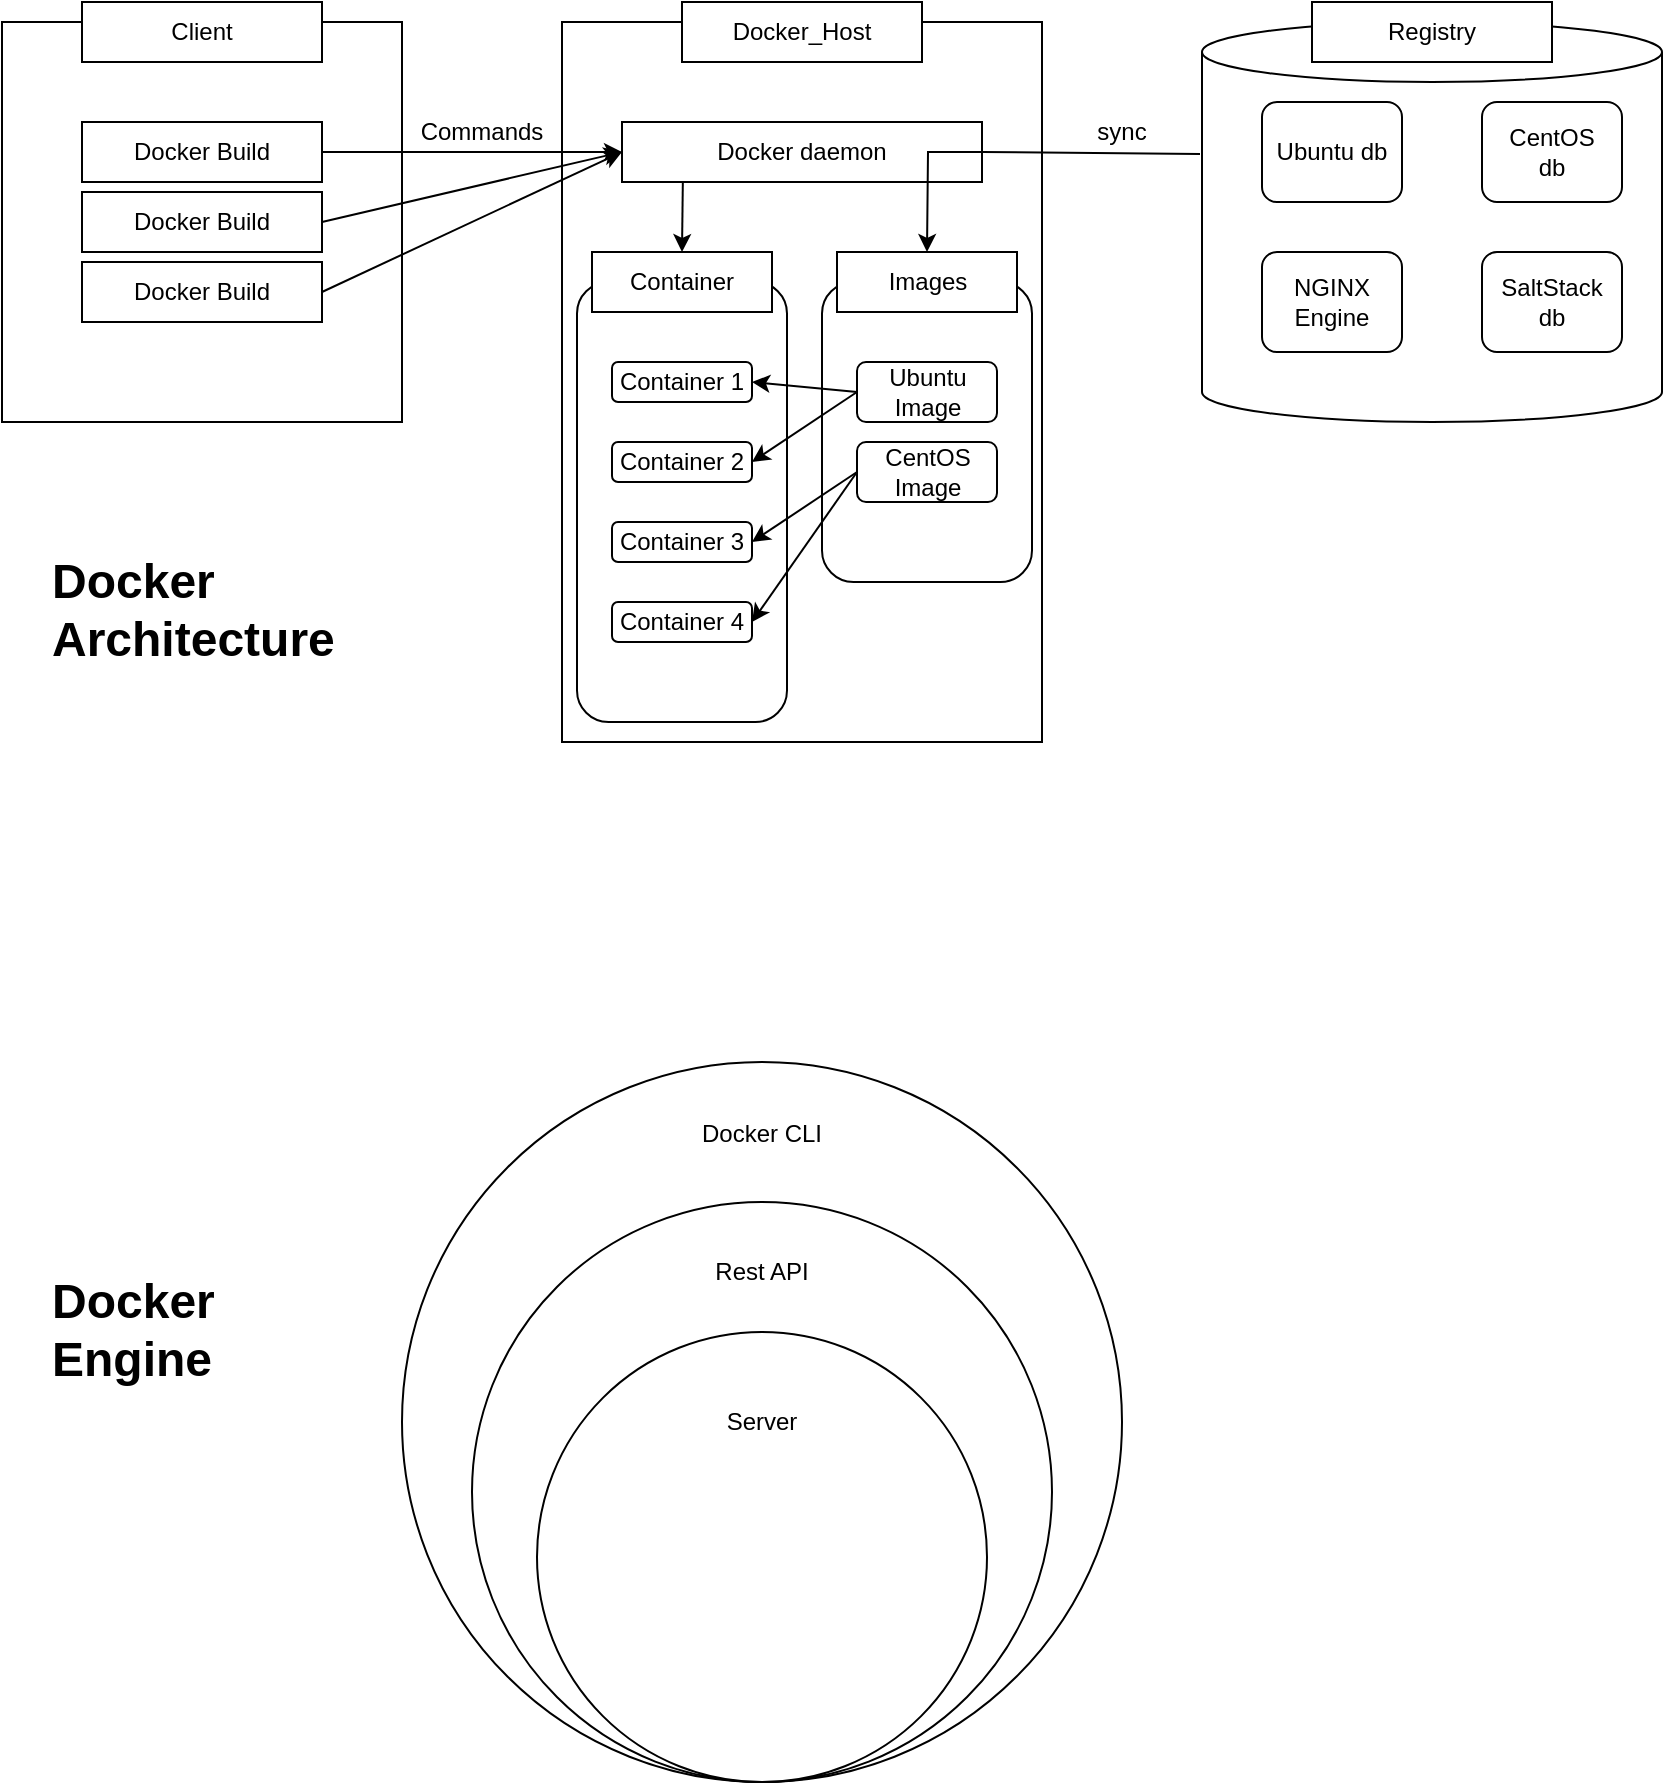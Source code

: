 <mxfile version="20.2.3" type="github">
  <diagram id="zN9layMrW8ZE2Ge-d0zk" name="Page-1">
    <mxGraphModel dx="1221" dy="681" grid="1" gridSize="10" guides="1" tooltips="1" connect="1" arrows="1" fold="1" page="1" pageScale="1" pageWidth="850" pageHeight="1100" math="0" shadow="0">
      <root>
        <mxCell id="0" />
        <mxCell id="1" parent="0" />
        <mxCell id="B8tICJD2nGcjvCdbVtIU-51" value="" style="shape=cylinder3;whiteSpace=wrap;html=1;boundedLbl=1;backgroundOutline=1;size=15;" vertex="1" parent="1">
          <mxGeometry x="640" y="80" width="230" height="200" as="geometry" />
        </mxCell>
        <mxCell id="B8tICJD2nGcjvCdbVtIU-1" value="" style="whiteSpace=wrap;html=1;aspect=fixed;" vertex="1" parent="1">
          <mxGeometry x="40" y="80" width="200" height="200" as="geometry" />
        </mxCell>
        <mxCell id="B8tICJD2nGcjvCdbVtIU-3" value="" style="rounded=0;whiteSpace=wrap;html=1;" vertex="1" parent="1">
          <mxGeometry x="320" y="80" width="240" height="360" as="geometry" />
        </mxCell>
        <mxCell id="B8tICJD2nGcjvCdbVtIU-5" value="Client" style="rounded=0;whiteSpace=wrap;html=1;" vertex="1" parent="1">
          <mxGeometry x="80" y="70" width="120" height="30" as="geometry" />
        </mxCell>
        <mxCell id="B8tICJD2nGcjvCdbVtIU-6" value="Docker_&lt;span style=&quot;color: rgba(0, 0, 0, 0); font-family: monospace; font-size: 0px; text-align: start;&quot;&gt;%3CmxGraphModel%3E%3Croot%3E%3CmxCell%20id%3D%220%22%2F%3E%3CmxCell%20id%3D%221%22%20parent%3D%220%22%2F%3E%3CmxCell%20id%3D%222%22%20value%3D%22Client%22%20style%3D%22rounded%3D0%3BwhiteSpace%3Dwrap%3Bhtml%3D1%3B%22%20vertex%3D%221%22%20parent%3D%221%22%3E%3CmxGeometry%20x%3D%2250%22%20y%3D%2270%22%20width%3D%22120%22%20height%3D%2230%22%20as%3D%22geometry%22%2F%3E%3C%2FmxCell%3E%3C%2Froot%3E%3C%2FmxGraphModel%3E&lt;/span&gt;Host" style="rounded=0;whiteSpace=wrap;html=1;" vertex="1" parent="1">
          <mxGeometry x="380" y="70" width="120" height="30" as="geometry" />
        </mxCell>
        <mxCell id="B8tICJD2nGcjvCdbVtIU-7" value="Registry" style="rounded=0;whiteSpace=wrap;html=1;" vertex="1" parent="1">
          <mxGeometry x="695" y="70" width="120" height="30" as="geometry" />
        </mxCell>
        <mxCell id="B8tICJD2nGcjvCdbVtIU-9" value="Docker Build" style="rounded=0;whiteSpace=wrap;html=1;" vertex="1" parent="1">
          <mxGeometry x="80" y="130" width="120" height="30" as="geometry" />
        </mxCell>
        <mxCell id="B8tICJD2nGcjvCdbVtIU-10" value="Docker Build" style="rounded=0;whiteSpace=wrap;html=1;" vertex="1" parent="1">
          <mxGeometry x="80" y="165" width="120" height="30" as="geometry" />
        </mxCell>
        <mxCell id="B8tICJD2nGcjvCdbVtIU-11" value="Docker Build" style="rounded=0;whiteSpace=wrap;html=1;" vertex="1" parent="1">
          <mxGeometry x="80" y="200" width="120" height="30" as="geometry" />
        </mxCell>
        <mxCell id="B8tICJD2nGcjvCdbVtIU-12" value="Docker daemon" style="rounded=0;whiteSpace=wrap;html=1;" vertex="1" parent="1">
          <mxGeometry x="350" y="130" width="180" height="30" as="geometry" />
        </mxCell>
        <mxCell id="B8tICJD2nGcjvCdbVtIU-15" value="" style="rounded=1;whiteSpace=wrap;html=1;" vertex="1" parent="1">
          <mxGeometry x="327.5" y="210" width="105" height="220" as="geometry" />
        </mxCell>
        <mxCell id="B8tICJD2nGcjvCdbVtIU-13" value="Container" style="rounded=0;whiteSpace=wrap;html=1;" vertex="1" parent="1">
          <mxGeometry x="335" y="195" width="90" height="30" as="geometry" />
        </mxCell>
        <mxCell id="B8tICJD2nGcjvCdbVtIU-17" value="" style="rounded=1;whiteSpace=wrap;html=1;" vertex="1" parent="1">
          <mxGeometry x="450" y="210" width="105" height="150" as="geometry" />
        </mxCell>
        <mxCell id="B8tICJD2nGcjvCdbVtIU-18" value="Images" style="rounded=0;whiteSpace=wrap;html=1;" vertex="1" parent="1">
          <mxGeometry x="457.5" y="195" width="90" height="30" as="geometry" />
        </mxCell>
        <mxCell id="B8tICJD2nGcjvCdbVtIU-20" value="Container 1" style="rounded=1;whiteSpace=wrap;html=1;" vertex="1" parent="1">
          <mxGeometry x="345" y="250" width="70" height="20" as="geometry" />
        </mxCell>
        <mxCell id="B8tICJD2nGcjvCdbVtIU-21" value="Container 2" style="rounded=1;whiteSpace=wrap;html=1;" vertex="1" parent="1">
          <mxGeometry x="345" y="290" width="70" height="20" as="geometry" />
        </mxCell>
        <mxCell id="B8tICJD2nGcjvCdbVtIU-22" value="Container 3" style="rounded=1;whiteSpace=wrap;html=1;" vertex="1" parent="1">
          <mxGeometry x="345" y="330" width="70" height="20" as="geometry" />
        </mxCell>
        <mxCell id="B8tICJD2nGcjvCdbVtIU-23" value="Container 4" style="rounded=1;whiteSpace=wrap;html=1;" vertex="1" parent="1">
          <mxGeometry x="345" y="370" width="70" height="20" as="geometry" />
        </mxCell>
        <mxCell id="B8tICJD2nGcjvCdbVtIU-24" value="Ubuntu Image" style="rounded=1;whiteSpace=wrap;html=1;" vertex="1" parent="1">
          <mxGeometry x="467.5" y="250" width="70" height="30" as="geometry" />
        </mxCell>
        <mxCell id="B8tICJD2nGcjvCdbVtIU-25" value="CentOS&lt;br&gt;Image" style="rounded=1;whiteSpace=wrap;html=1;" vertex="1" parent="1">
          <mxGeometry x="467.5" y="290" width="70" height="30" as="geometry" />
        </mxCell>
        <mxCell id="B8tICJD2nGcjvCdbVtIU-26" value="Ubuntu db" style="rounded=1;whiteSpace=wrap;html=1;" vertex="1" parent="1">
          <mxGeometry x="670" y="120" width="70" height="50" as="geometry" />
        </mxCell>
        <mxCell id="B8tICJD2nGcjvCdbVtIU-27" value="CentOS&lt;br&gt;db" style="rounded=1;whiteSpace=wrap;html=1;" vertex="1" parent="1">
          <mxGeometry x="780" y="120" width="70" height="50" as="geometry" />
        </mxCell>
        <mxCell id="B8tICJD2nGcjvCdbVtIU-28" value="NGINX&lt;br&gt;Engine" style="rounded=1;whiteSpace=wrap;html=1;" vertex="1" parent="1">
          <mxGeometry x="670" y="195" width="70" height="50" as="geometry" />
        </mxCell>
        <mxCell id="B8tICJD2nGcjvCdbVtIU-29" value="SaltStack&lt;br&gt;db" style="rounded=1;whiteSpace=wrap;html=1;" vertex="1" parent="1">
          <mxGeometry x="780" y="195" width="70" height="50" as="geometry" />
        </mxCell>
        <mxCell id="B8tICJD2nGcjvCdbVtIU-30" value="" style="endArrow=classic;html=1;rounded=0;exitX=1;exitY=0.5;exitDx=0;exitDy=0;entryX=0;entryY=0.5;entryDx=0;entryDy=0;" edge="1" parent="1" source="B8tICJD2nGcjvCdbVtIU-11" target="B8tICJD2nGcjvCdbVtIU-12">
          <mxGeometry width="50" height="50" relative="1" as="geometry">
            <mxPoint x="240" y="240" as="sourcePoint" />
            <mxPoint x="290" y="190" as="targetPoint" />
          </mxGeometry>
        </mxCell>
        <mxCell id="B8tICJD2nGcjvCdbVtIU-31" value="" style="endArrow=classic;html=1;rounded=0;entryX=0;entryY=0.5;entryDx=0;entryDy=0;exitX=1;exitY=0.5;exitDx=0;exitDy=0;" edge="1" parent="1" source="B8tICJD2nGcjvCdbVtIU-10" target="B8tICJD2nGcjvCdbVtIU-12">
          <mxGeometry width="50" height="50" relative="1" as="geometry">
            <mxPoint x="390" y="340" as="sourcePoint" />
            <mxPoint x="440" y="290" as="targetPoint" />
          </mxGeometry>
        </mxCell>
        <mxCell id="B8tICJD2nGcjvCdbVtIU-32" value="" style="endArrow=classic;html=1;rounded=0;exitX=1;exitY=0.5;exitDx=0;exitDy=0;entryX=0;entryY=0.5;entryDx=0;entryDy=0;" edge="1" parent="1" source="B8tICJD2nGcjvCdbVtIU-9" target="B8tICJD2nGcjvCdbVtIU-12">
          <mxGeometry width="50" height="50" relative="1" as="geometry">
            <mxPoint x="210" y="190" as="sourcePoint" />
            <mxPoint x="300" y="100" as="targetPoint" />
          </mxGeometry>
        </mxCell>
        <mxCell id="B8tICJD2nGcjvCdbVtIU-34" value="" style="endArrow=classic;html=1;rounded=0;entryX=1;entryY=0.5;entryDx=0;entryDy=0;exitX=0;exitY=0.5;exitDx=0;exitDy=0;" edge="1" parent="1" source="B8tICJD2nGcjvCdbVtIU-24" target="B8tICJD2nGcjvCdbVtIU-20">
          <mxGeometry width="50" height="50" relative="1" as="geometry">
            <mxPoint x="390" y="320" as="sourcePoint" />
            <mxPoint x="440" y="270" as="targetPoint" />
          </mxGeometry>
        </mxCell>
        <mxCell id="B8tICJD2nGcjvCdbVtIU-35" value="" style="endArrow=classic;html=1;rounded=0;entryX=1;entryY=0.5;entryDx=0;entryDy=0;exitX=0;exitY=0.5;exitDx=0;exitDy=0;" edge="1" parent="1" source="B8tICJD2nGcjvCdbVtIU-25" target="B8tICJD2nGcjvCdbVtIU-23">
          <mxGeometry width="50" height="50" relative="1" as="geometry">
            <mxPoint x="430" y="340" as="sourcePoint" />
            <mxPoint x="480" y="290" as="targetPoint" />
          </mxGeometry>
        </mxCell>
        <mxCell id="B8tICJD2nGcjvCdbVtIU-36" value="" style="endArrow=classic;html=1;rounded=0;entryX=1;entryY=0.5;entryDx=0;entryDy=0;exitX=0;exitY=0.5;exitDx=0;exitDy=0;" edge="1" parent="1" source="B8tICJD2nGcjvCdbVtIU-25" target="B8tICJD2nGcjvCdbVtIU-22">
          <mxGeometry width="50" height="50" relative="1" as="geometry">
            <mxPoint x="390" y="320" as="sourcePoint" />
            <mxPoint x="440" y="270" as="targetPoint" />
          </mxGeometry>
        </mxCell>
        <mxCell id="B8tICJD2nGcjvCdbVtIU-37" value="" style="endArrow=classic;html=1;rounded=0;entryX=1;entryY=0.5;entryDx=0;entryDy=0;exitX=0;exitY=0.5;exitDx=0;exitDy=0;" edge="1" parent="1" source="B8tICJD2nGcjvCdbVtIU-24" target="B8tICJD2nGcjvCdbVtIU-21">
          <mxGeometry width="50" height="50" relative="1" as="geometry">
            <mxPoint x="477.5" y="275" as="sourcePoint" />
            <mxPoint x="425" y="270" as="targetPoint" />
          </mxGeometry>
        </mxCell>
        <mxCell id="B8tICJD2nGcjvCdbVtIU-39" value="" style="endArrow=classic;html=1;rounded=0;entryX=0.5;entryY=0;entryDx=0;entryDy=0;exitX=0.169;exitY=0.995;exitDx=0;exitDy=0;exitPerimeter=0;" edge="1" parent="1" source="B8tICJD2nGcjvCdbVtIU-12" target="B8tICJD2nGcjvCdbVtIU-13">
          <mxGeometry width="50" height="50" relative="1" as="geometry">
            <mxPoint x="370" y="230" as="sourcePoint" />
            <mxPoint x="420" y="180" as="targetPoint" />
          </mxGeometry>
        </mxCell>
        <mxCell id="B8tICJD2nGcjvCdbVtIU-41" value="" style="endArrow=none;html=1;rounded=0;exitX=1;exitY=0.5;exitDx=0;exitDy=0;entryX=-0.005;entryY=0.33;entryDx=0;entryDy=0;entryPerimeter=0;" edge="1" parent="1" source="B8tICJD2nGcjvCdbVtIU-12">
          <mxGeometry width="50" height="50" relative="1" as="geometry">
            <mxPoint x="580" y="240" as="sourcePoint" />
            <mxPoint x="639" y="146.0" as="targetPoint" />
          </mxGeometry>
        </mxCell>
        <mxCell id="B8tICJD2nGcjvCdbVtIU-42" value="" style="endArrow=classic;html=1;rounded=0;exitX=1;exitY=0.5;exitDx=0;exitDy=0;entryX=0.5;entryY=0;entryDx=0;entryDy=0;" edge="1" parent="1" source="B8tICJD2nGcjvCdbVtIU-12" target="B8tICJD2nGcjvCdbVtIU-18">
          <mxGeometry width="50" height="50" relative="1" as="geometry">
            <mxPoint x="580" y="240" as="sourcePoint" />
            <mxPoint x="630" y="190" as="targetPoint" />
            <Array as="points">
              <mxPoint x="503" y="145" />
            </Array>
          </mxGeometry>
        </mxCell>
        <mxCell id="B8tICJD2nGcjvCdbVtIU-48" value="sync" style="text;html=1;strokeColor=none;fillColor=none;align=center;verticalAlign=middle;whiteSpace=wrap;rounded=0;" vertex="1" parent="1">
          <mxGeometry x="570" y="120" width="60" height="30" as="geometry" />
        </mxCell>
        <mxCell id="B8tICJD2nGcjvCdbVtIU-49" value="Commands" style="text;html=1;strokeColor=none;fillColor=none;align=center;verticalAlign=middle;whiteSpace=wrap;rounded=0;" vertex="1" parent="1">
          <mxGeometry x="250" y="120" width="60" height="30" as="geometry" />
        </mxCell>
        <mxCell id="B8tICJD2nGcjvCdbVtIU-53" value="&lt;h1&gt;Docker Architecture&lt;/h1&gt;" style="text;html=1;strokeColor=none;fillColor=none;spacing=5;spacingTop=-20;whiteSpace=wrap;overflow=hidden;rounded=0;" vertex="1" parent="1">
          <mxGeometry x="60" y="340" width="190" height="120" as="geometry" />
        </mxCell>
        <mxCell id="B8tICJD2nGcjvCdbVtIU-54" value="" style="ellipse;whiteSpace=wrap;html=1;aspect=fixed;" vertex="1" parent="1">
          <mxGeometry x="240" y="600" width="360" height="360" as="geometry" />
        </mxCell>
        <mxCell id="B8tICJD2nGcjvCdbVtIU-55" value="" style="ellipse;whiteSpace=wrap;html=1;aspect=fixed;" vertex="1" parent="1">
          <mxGeometry x="275" y="670" width="290" height="290" as="geometry" />
        </mxCell>
        <mxCell id="B8tICJD2nGcjvCdbVtIU-56" value="" style="ellipse;whiteSpace=wrap;html=1;aspect=fixed;" vertex="1" parent="1">
          <mxGeometry x="307.5" y="735" width="225" height="225" as="geometry" />
        </mxCell>
        <mxCell id="B8tICJD2nGcjvCdbVtIU-57" value="Rest API" style="text;html=1;strokeColor=none;fillColor=none;align=center;verticalAlign=middle;whiteSpace=wrap;rounded=0;" vertex="1" parent="1">
          <mxGeometry x="390" y="690" width="60" height="30" as="geometry" />
        </mxCell>
        <mxCell id="B8tICJD2nGcjvCdbVtIU-58" value="Docker CLI" style="text;strokeColor=none;fillColor=none;align=center;verticalAlign=middle;spacingLeft=4;spacingRight=4;overflow=hidden;points=[[0,0.5],[1,0.5]];portConstraint=eastwest;rotatable=0;" vertex="1" parent="1">
          <mxGeometry x="380" y="620" width="80" height="30" as="geometry" />
        </mxCell>
        <mxCell id="B8tICJD2nGcjvCdbVtIU-60" value="Server" style="text;html=1;strokeColor=none;fillColor=none;align=center;verticalAlign=middle;whiteSpace=wrap;rounded=0;" vertex="1" parent="1">
          <mxGeometry x="390" y="765" width="60" height="30" as="geometry" />
        </mxCell>
        <mxCell id="B8tICJD2nGcjvCdbVtIU-61" value="&lt;h1&gt;Docker&amp;nbsp; &amp;nbsp; Engine&lt;/h1&gt;" style="text;html=1;strokeColor=none;fillColor=none;spacing=5;spacingTop=-20;whiteSpace=wrap;overflow=hidden;rounded=0;" vertex="1" parent="1">
          <mxGeometry x="60" y="700" width="190" height="120" as="geometry" />
        </mxCell>
      </root>
    </mxGraphModel>
  </diagram>
</mxfile>
